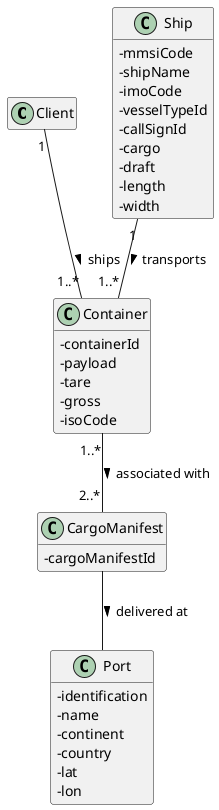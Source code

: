 @startuml

skinparam classAttributeIconSize 0
hide empty methods
hide empty attributes

class Client {}

class Container {
   -containerId
   -payload
   -tare
   -gross
   -isoCode
}

class CargoManifest {
    -cargoManifestId
}

class Ship {
    -mmsiCode
    -shipName
    -imoCode
    -vesselTypeId
    -callSignId
    -cargo
    -draft
    -length
    -width
}

class Port {
    -identification
    -name
    -continent
    -country
    -lat
    -lon
}

Client "1" -- "1..*" Container : ships >
Container "1..*"-- "2..*" CargoManifest : associated with >
Ship "1" -- "1..*" Container : transports >
CargoManifest -- Port : delivered at >

@enduml